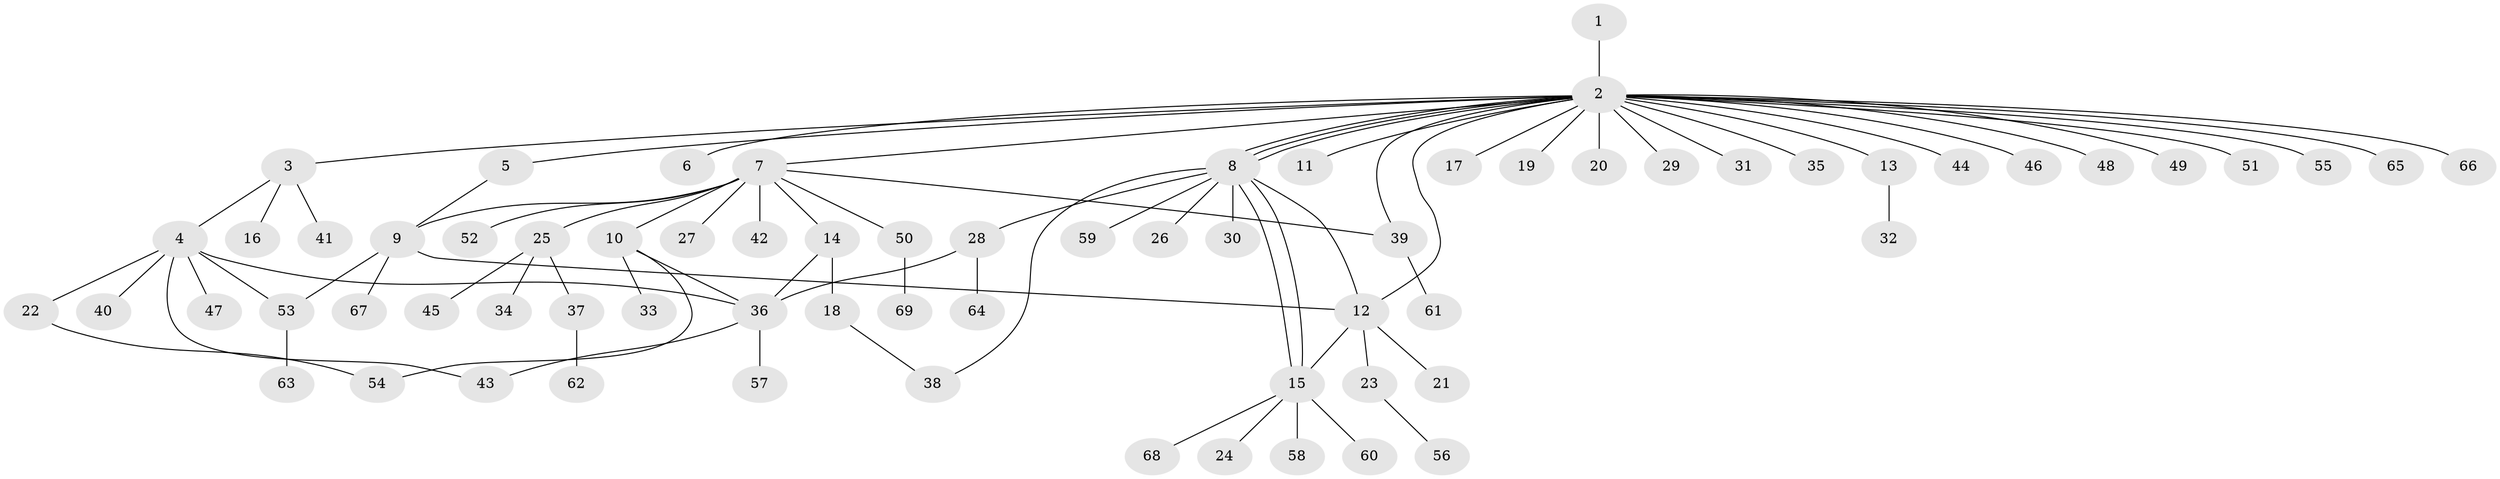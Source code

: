// Generated by graph-tools (version 1.1) at 2025/14/03/09/25 04:14:33]
// undirected, 69 vertices, 83 edges
graph export_dot {
graph [start="1"]
  node [color=gray90,style=filled];
  1;
  2;
  3;
  4;
  5;
  6;
  7;
  8;
  9;
  10;
  11;
  12;
  13;
  14;
  15;
  16;
  17;
  18;
  19;
  20;
  21;
  22;
  23;
  24;
  25;
  26;
  27;
  28;
  29;
  30;
  31;
  32;
  33;
  34;
  35;
  36;
  37;
  38;
  39;
  40;
  41;
  42;
  43;
  44;
  45;
  46;
  47;
  48;
  49;
  50;
  51;
  52;
  53;
  54;
  55;
  56;
  57;
  58;
  59;
  60;
  61;
  62;
  63;
  64;
  65;
  66;
  67;
  68;
  69;
  1 -- 2;
  2 -- 3;
  2 -- 5;
  2 -- 6;
  2 -- 7;
  2 -- 8;
  2 -- 8;
  2 -- 8;
  2 -- 11;
  2 -- 12;
  2 -- 13;
  2 -- 17;
  2 -- 19;
  2 -- 20;
  2 -- 29;
  2 -- 31;
  2 -- 35;
  2 -- 39;
  2 -- 44;
  2 -- 46;
  2 -- 48;
  2 -- 49;
  2 -- 51;
  2 -- 55;
  2 -- 65;
  2 -- 66;
  3 -- 4;
  3 -- 16;
  3 -- 41;
  4 -- 22;
  4 -- 36;
  4 -- 40;
  4 -- 43;
  4 -- 47;
  4 -- 53;
  5 -- 9;
  7 -- 9;
  7 -- 10;
  7 -- 14;
  7 -- 25;
  7 -- 27;
  7 -- 39;
  7 -- 42;
  7 -- 50;
  7 -- 52;
  8 -- 12;
  8 -- 15;
  8 -- 15;
  8 -- 26;
  8 -- 28;
  8 -- 30;
  8 -- 38;
  8 -- 59;
  9 -- 12;
  9 -- 53;
  9 -- 67;
  10 -- 33;
  10 -- 36;
  10 -- 54;
  12 -- 15;
  12 -- 21;
  12 -- 23;
  13 -- 32;
  14 -- 18;
  14 -- 36;
  15 -- 24;
  15 -- 58;
  15 -- 60;
  15 -- 68;
  18 -- 38;
  22 -- 54;
  23 -- 56;
  25 -- 34;
  25 -- 37;
  25 -- 45;
  28 -- 36;
  28 -- 64;
  36 -- 43;
  36 -- 57;
  37 -- 62;
  39 -- 61;
  50 -- 69;
  53 -- 63;
}
